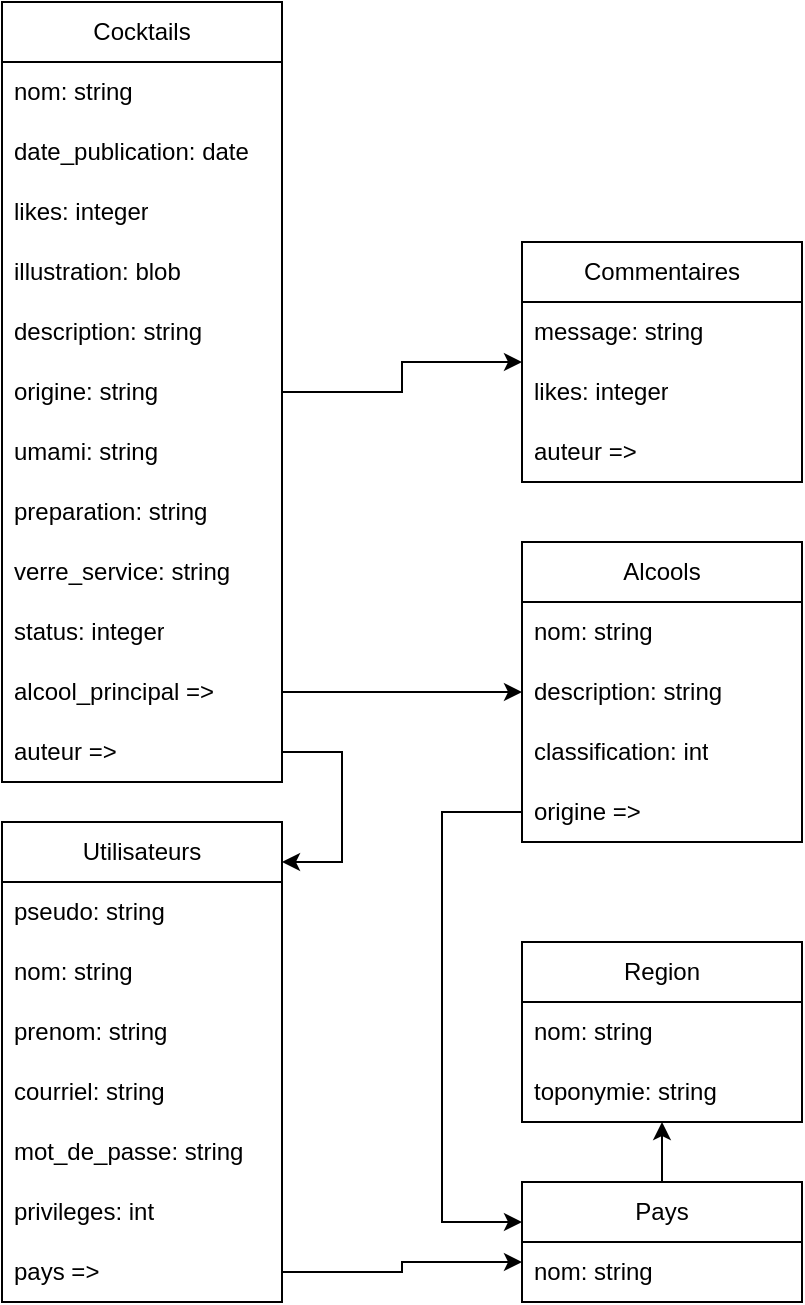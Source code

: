 <mxfile version="23.1.5" type="device">
  <diagram name="Page-1" id="0RjzO_vX5Hmuwzk0iwXM">
    <mxGraphModel dx="1434" dy="762" grid="1" gridSize="10" guides="1" tooltips="1" connect="1" arrows="1" fold="1" page="1" pageScale="1" pageWidth="400" pageHeight="650" math="0" shadow="0">
      <root>
        <mxCell id="0" />
        <mxCell id="1" parent="0" />
        <mxCell id="NcCKYLdqtOQ77jZNN_l9-61" style="edgeStyle=orthogonalEdgeStyle;rounded=0;orthogonalLoop=1;jettySize=auto;html=1;" parent="1" source="NcCKYLdqtOQ77jZNN_l9-9" target="NcCKYLdqtOQ77jZNN_l9-18" edge="1">
          <mxGeometry relative="1" as="geometry" />
        </mxCell>
        <mxCell id="NcCKYLdqtOQ77jZNN_l9-9" value="Cocktails" style="swimlane;fontStyle=0;childLayout=stackLayout;horizontal=1;startSize=30;horizontalStack=0;resizeParent=1;resizeParentMax=0;resizeLast=0;collapsible=1;marginBottom=0;whiteSpace=wrap;html=1;" parent="1" vertex="1">
          <mxGeometry width="140" height="390" as="geometry" />
        </mxCell>
        <mxCell id="NcCKYLdqtOQ77jZNN_l9-10" value="nom: string" style="text;strokeColor=none;fillColor=none;align=left;verticalAlign=middle;spacingLeft=4;spacingRight=4;overflow=hidden;points=[[0,0.5],[1,0.5]];portConstraint=eastwest;rotatable=0;whiteSpace=wrap;html=1;" parent="NcCKYLdqtOQ77jZNN_l9-9" vertex="1">
          <mxGeometry y="30" width="140" height="30" as="geometry" />
        </mxCell>
        <mxCell id="NcCKYLdqtOQ77jZNN_l9-54" value="date_publication: date" style="text;strokeColor=none;fillColor=none;align=left;verticalAlign=middle;spacingLeft=4;spacingRight=4;overflow=hidden;points=[[0,0.5],[1,0.5]];portConstraint=eastwest;rotatable=0;whiteSpace=wrap;html=1;" parent="NcCKYLdqtOQ77jZNN_l9-9" vertex="1">
          <mxGeometry y="60" width="140" height="30" as="geometry" />
        </mxCell>
        <mxCell id="NcCKYLdqtOQ77jZNN_l9-55" value="likes: integer" style="text;strokeColor=none;fillColor=none;align=left;verticalAlign=middle;spacingLeft=4;spacingRight=4;overflow=hidden;points=[[0,0.5],[1,0.5]];portConstraint=eastwest;rotatable=0;whiteSpace=wrap;html=1;" parent="NcCKYLdqtOQ77jZNN_l9-9" vertex="1">
          <mxGeometry y="90" width="140" height="30" as="geometry" />
        </mxCell>
        <mxCell id="NcCKYLdqtOQ77jZNN_l9-56" value="illustration: blob" style="text;strokeColor=none;fillColor=none;align=left;verticalAlign=middle;spacingLeft=4;spacingRight=4;overflow=hidden;points=[[0,0.5],[1,0.5]];portConstraint=eastwest;rotatable=0;whiteSpace=wrap;html=1;" parent="NcCKYLdqtOQ77jZNN_l9-9" vertex="1">
          <mxGeometry y="120" width="140" height="30" as="geometry" />
        </mxCell>
        <mxCell id="NcCKYLdqtOQ77jZNN_l9-11" value="description: string" style="text;strokeColor=none;fillColor=none;align=left;verticalAlign=middle;spacingLeft=4;spacingRight=4;overflow=hidden;points=[[0,0.5],[1,0.5]];portConstraint=eastwest;rotatable=0;whiteSpace=wrap;html=1;" parent="NcCKYLdqtOQ77jZNN_l9-9" vertex="1">
          <mxGeometry y="150" width="140" height="30" as="geometry" />
        </mxCell>
        <mxCell id="NcCKYLdqtOQ77jZNN_l9-12" value="origine: string" style="text;strokeColor=none;fillColor=none;align=left;verticalAlign=middle;spacingLeft=4;spacingRight=4;overflow=hidden;points=[[0,0.5],[1,0.5]];portConstraint=eastwest;rotatable=0;whiteSpace=wrap;html=1;" parent="NcCKYLdqtOQ77jZNN_l9-9" vertex="1">
          <mxGeometry y="180" width="140" height="30" as="geometry" />
        </mxCell>
        <mxCell id="NcCKYLdqtOQ77jZNN_l9-13" value="umami: string" style="text;strokeColor=none;fillColor=none;align=left;verticalAlign=middle;spacingLeft=4;spacingRight=4;overflow=hidden;points=[[0,0.5],[1,0.5]];portConstraint=eastwest;rotatable=0;whiteSpace=wrap;html=1;" parent="NcCKYLdqtOQ77jZNN_l9-9" vertex="1">
          <mxGeometry y="210" width="140" height="30" as="geometry" />
        </mxCell>
        <mxCell id="NcCKYLdqtOQ77jZNN_l9-15" value="preparation: string" style="text;strokeColor=none;fillColor=none;align=left;verticalAlign=middle;spacingLeft=4;spacingRight=4;overflow=hidden;points=[[0,0.5],[1,0.5]];portConstraint=eastwest;rotatable=0;whiteSpace=wrap;html=1;" parent="NcCKYLdqtOQ77jZNN_l9-9" vertex="1">
          <mxGeometry y="240" width="140" height="30" as="geometry" />
        </mxCell>
        <mxCell id="NcCKYLdqtOQ77jZNN_l9-16" value="verre_service: string" style="text;strokeColor=none;fillColor=none;align=left;verticalAlign=middle;spacingLeft=4;spacingRight=4;overflow=hidden;points=[[0,0.5],[1,0.5]];portConstraint=eastwest;rotatable=0;whiteSpace=wrap;html=1;" parent="NcCKYLdqtOQ77jZNN_l9-9" vertex="1">
          <mxGeometry y="270" width="140" height="30" as="geometry" />
        </mxCell>
        <mxCell id="NcCKYLdqtOQ77jZNN_l9-17" value="status: integer" style="text;strokeColor=none;fillColor=none;align=left;verticalAlign=middle;spacingLeft=4;spacingRight=4;overflow=hidden;points=[[0,0.5],[1,0.5]];portConstraint=eastwest;rotatable=0;whiteSpace=wrap;html=1;" parent="NcCKYLdqtOQ77jZNN_l9-9" vertex="1">
          <mxGeometry y="300" width="140" height="30" as="geometry" />
        </mxCell>
        <mxCell id="NcCKYLdqtOQ77jZNN_l9-14" value="alcool_principal =&amp;gt;" style="text;strokeColor=none;fillColor=none;align=left;verticalAlign=middle;spacingLeft=4;spacingRight=4;overflow=hidden;points=[[0,0.5],[1,0.5]];portConstraint=eastwest;rotatable=0;whiteSpace=wrap;html=1;" parent="NcCKYLdqtOQ77jZNN_l9-9" vertex="1">
          <mxGeometry y="330" width="140" height="30" as="geometry" />
        </mxCell>
        <mxCell id="NcCKYLdqtOQ77jZNN_l9-57" value="auteur =&amp;gt;" style="text;strokeColor=none;fillColor=none;align=left;verticalAlign=middle;spacingLeft=4;spacingRight=4;overflow=hidden;points=[[0,0.5],[1,0.5]];portConstraint=eastwest;rotatable=0;whiteSpace=wrap;html=1;" parent="NcCKYLdqtOQ77jZNN_l9-9" vertex="1">
          <mxGeometry y="360" width="140" height="30" as="geometry" />
        </mxCell>
        <mxCell id="NcCKYLdqtOQ77jZNN_l9-18" value="Commentaires" style="swimlane;fontStyle=0;childLayout=stackLayout;horizontal=1;startSize=30;horizontalStack=0;resizeParent=1;resizeParentMax=0;resizeLast=0;collapsible=1;marginBottom=0;whiteSpace=wrap;html=1;" parent="1" vertex="1">
          <mxGeometry x="260" y="120" width="140" height="120" as="geometry" />
        </mxCell>
        <mxCell id="NcCKYLdqtOQ77jZNN_l9-19" value="message: string" style="text;strokeColor=none;fillColor=none;align=left;verticalAlign=middle;spacingLeft=4;spacingRight=4;overflow=hidden;points=[[0,0.5],[1,0.5]];portConstraint=eastwest;rotatable=0;whiteSpace=wrap;html=1;" parent="NcCKYLdqtOQ77jZNN_l9-18" vertex="1">
          <mxGeometry y="30" width="140" height="30" as="geometry" />
        </mxCell>
        <mxCell id="NcCKYLdqtOQ77jZNN_l9-21" value="likes: integer" style="text;strokeColor=none;fillColor=none;align=left;verticalAlign=middle;spacingLeft=4;spacingRight=4;overflow=hidden;points=[[0,0.5],[1,0.5]];portConstraint=eastwest;rotatable=0;whiteSpace=wrap;html=1;" parent="NcCKYLdqtOQ77jZNN_l9-18" vertex="1">
          <mxGeometry y="60" width="140" height="30" as="geometry" />
        </mxCell>
        <mxCell id="NcCKYLdqtOQ77jZNN_l9-20" value="auteur =&amp;gt;" style="text;strokeColor=none;fillColor=none;align=left;verticalAlign=middle;spacingLeft=4;spacingRight=4;overflow=hidden;points=[[0,0.5],[1,0.5]];portConstraint=eastwest;rotatable=0;whiteSpace=wrap;html=1;" parent="NcCKYLdqtOQ77jZNN_l9-18" vertex="1">
          <mxGeometry y="90" width="140" height="30" as="geometry" />
        </mxCell>
        <mxCell id="NcCKYLdqtOQ77jZNN_l9-23" value="Utilisateurs" style="swimlane;fontStyle=0;childLayout=stackLayout;horizontal=1;startSize=30;horizontalStack=0;resizeParent=1;resizeParentMax=0;resizeLast=0;collapsible=1;marginBottom=0;whiteSpace=wrap;html=1;" parent="1" vertex="1">
          <mxGeometry y="410" width="140" height="240" as="geometry" />
        </mxCell>
        <mxCell id="NcCKYLdqtOQ77jZNN_l9-24" value="pseudo: string" style="text;strokeColor=none;fillColor=none;align=left;verticalAlign=middle;spacingLeft=4;spacingRight=4;overflow=hidden;points=[[0,0.5],[1,0.5]];portConstraint=eastwest;rotatable=0;whiteSpace=wrap;html=1;" parent="NcCKYLdqtOQ77jZNN_l9-23" vertex="1">
          <mxGeometry y="30" width="140" height="30" as="geometry" />
        </mxCell>
        <mxCell id="NcCKYLdqtOQ77jZNN_l9-25" value="nom: string" style="text;strokeColor=none;fillColor=none;align=left;verticalAlign=middle;spacingLeft=4;spacingRight=4;overflow=hidden;points=[[0,0.5],[1,0.5]];portConstraint=eastwest;rotatable=0;whiteSpace=wrap;html=1;" parent="NcCKYLdqtOQ77jZNN_l9-23" vertex="1">
          <mxGeometry y="60" width="140" height="30" as="geometry" />
        </mxCell>
        <mxCell id="NcCKYLdqtOQ77jZNN_l9-26" value="prenom: string" style="text;strokeColor=none;fillColor=none;align=left;verticalAlign=middle;spacingLeft=4;spacingRight=4;overflow=hidden;points=[[0,0.5],[1,0.5]];portConstraint=eastwest;rotatable=0;whiteSpace=wrap;html=1;" parent="NcCKYLdqtOQ77jZNN_l9-23" vertex="1">
          <mxGeometry y="90" width="140" height="30" as="geometry" />
        </mxCell>
        <mxCell id="NcCKYLdqtOQ77jZNN_l9-28" value="courriel: string" style="text;strokeColor=none;fillColor=none;align=left;verticalAlign=middle;spacingLeft=4;spacingRight=4;overflow=hidden;points=[[0,0.5],[1,0.5]];portConstraint=eastwest;rotatable=0;whiteSpace=wrap;html=1;" parent="NcCKYLdqtOQ77jZNN_l9-23" vertex="1">
          <mxGeometry y="120" width="140" height="30" as="geometry" />
        </mxCell>
        <mxCell id="NcCKYLdqtOQ77jZNN_l9-30" value="mot_de_passe: string" style="text;strokeColor=none;fillColor=none;align=left;verticalAlign=middle;spacingLeft=4;spacingRight=4;overflow=hidden;points=[[0,0.5],[1,0.5]];portConstraint=eastwest;rotatable=0;whiteSpace=wrap;html=1;" parent="NcCKYLdqtOQ77jZNN_l9-23" vertex="1">
          <mxGeometry y="150" width="140" height="30" as="geometry" />
        </mxCell>
        <mxCell id="NcCKYLdqtOQ77jZNN_l9-62" value="privileges: int" style="text;strokeColor=none;fillColor=none;align=left;verticalAlign=middle;spacingLeft=4;spacingRight=4;overflow=hidden;points=[[0,0.5],[1,0.5]];portConstraint=eastwest;rotatable=0;whiteSpace=wrap;html=1;" parent="NcCKYLdqtOQ77jZNN_l9-23" vertex="1">
          <mxGeometry y="180" width="140" height="30" as="geometry" />
        </mxCell>
        <mxCell id="NcCKYLdqtOQ77jZNN_l9-29" value="pays =&amp;gt;" style="text;strokeColor=none;fillColor=none;align=left;verticalAlign=middle;spacingLeft=4;spacingRight=4;overflow=hidden;points=[[0,0.5],[1,0.5]];portConstraint=eastwest;rotatable=0;whiteSpace=wrap;html=1;" parent="NcCKYLdqtOQ77jZNN_l9-23" vertex="1">
          <mxGeometry y="210" width="140" height="30" as="geometry" />
        </mxCell>
        <mxCell id="NcCKYLdqtOQ77jZNN_l9-52" style="edgeStyle=orthogonalEdgeStyle;rounded=0;orthogonalLoop=1;jettySize=auto;html=1;noEdgeStyle=1;" parent="1" source="NcCKYLdqtOQ77jZNN_l9-31" target="NcCKYLdqtOQ77jZNN_l9-35" edge="1">
          <mxGeometry relative="1" as="geometry" />
        </mxCell>
        <mxCell id="NcCKYLdqtOQ77jZNN_l9-31" value="Pays" style="swimlane;fontStyle=0;childLayout=stackLayout;horizontal=1;startSize=30;horizontalStack=0;resizeParent=1;resizeParentMax=0;resizeLast=0;collapsible=1;marginBottom=0;whiteSpace=wrap;html=1;" parent="1" vertex="1">
          <mxGeometry x="260" y="590" width="140" height="60" as="geometry" />
        </mxCell>
        <mxCell id="NcCKYLdqtOQ77jZNN_l9-32" value="nom: string" style="text;strokeColor=none;fillColor=none;align=left;verticalAlign=middle;spacingLeft=4;spacingRight=4;overflow=hidden;points=[[0,0.5],[1,0.5]];portConstraint=eastwest;rotatable=0;whiteSpace=wrap;html=1;" parent="NcCKYLdqtOQ77jZNN_l9-31" vertex="1">
          <mxGeometry y="30" width="140" height="30" as="geometry" />
        </mxCell>
        <mxCell id="NcCKYLdqtOQ77jZNN_l9-35" value="Region" style="swimlane;fontStyle=0;childLayout=stackLayout;horizontal=1;startSize=30;horizontalStack=0;resizeParent=1;resizeParentMax=0;resizeLast=0;collapsible=1;marginBottom=0;whiteSpace=wrap;html=1;" parent="1" vertex="1">
          <mxGeometry x="260" y="470" width="140" height="90" as="geometry" />
        </mxCell>
        <mxCell id="NcCKYLdqtOQ77jZNN_l9-36" value="nom: string" style="text;strokeColor=none;fillColor=none;align=left;verticalAlign=middle;spacingLeft=4;spacingRight=4;overflow=hidden;points=[[0,0.5],[1,0.5]];portConstraint=eastwest;rotatable=0;whiteSpace=wrap;html=1;" parent="NcCKYLdqtOQ77jZNN_l9-35" vertex="1">
          <mxGeometry y="30" width="140" height="30" as="geometry" />
        </mxCell>
        <mxCell id="NcCKYLdqtOQ77jZNN_l9-37" value="toponymie: string" style="text;strokeColor=none;fillColor=none;align=left;verticalAlign=middle;spacingLeft=4;spacingRight=4;overflow=hidden;points=[[0,0.5],[1,0.5]];portConstraint=eastwest;rotatable=0;whiteSpace=wrap;html=1;" parent="NcCKYLdqtOQ77jZNN_l9-35" vertex="1">
          <mxGeometry y="60" width="140" height="30" as="geometry" />
        </mxCell>
        <mxCell id="NcCKYLdqtOQ77jZNN_l9-39" value="Alcools" style="swimlane;fontStyle=0;childLayout=stackLayout;horizontal=1;startSize=30;horizontalStack=0;resizeParent=1;resizeParentMax=0;resizeLast=0;collapsible=1;marginBottom=0;whiteSpace=wrap;html=1;" parent="1" vertex="1">
          <mxGeometry x="260" y="270" width="140" height="150" as="geometry" />
        </mxCell>
        <mxCell id="NcCKYLdqtOQ77jZNN_l9-40" value="nom: string" style="text;strokeColor=none;fillColor=none;align=left;verticalAlign=middle;spacingLeft=4;spacingRight=4;overflow=hidden;points=[[0,0.5],[1,0.5]];portConstraint=eastwest;rotatable=0;whiteSpace=wrap;html=1;" parent="NcCKYLdqtOQ77jZNN_l9-39" vertex="1">
          <mxGeometry y="30" width="140" height="30" as="geometry" />
        </mxCell>
        <mxCell id="NcCKYLdqtOQ77jZNN_l9-43" value="description: string" style="text;strokeColor=none;fillColor=none;align=left;verticalAlign=middle;spacingLeft=4;spacingRight=4;overflow=hidden;points=[[0,0.5],[1,0.5]];portConstraint=eastwest;rotatable=0;whiteSpace=wrap;html=1;" parent="NcCKYLdqtOQ77jZNN_l9-39" vertex="1">
          <mxGeometry y="60" width="140" height="30" as="geometry" />
        </mxCell>
        <mxCell id="NcCKYLdqtOQ77jZNN_l9-44" value="classification: int" style="text;strokeColor=none;fillColor=none;align=left;verticalAlign=middle;spacingLeft=4;spacingRight=4;overflow=hidden;points=[[0,0.5],[1,0.5]];portConstraint=eastwest;rotatable=0;whiteSpace=wrap;html=1;" parent="NcCKYLdqtOQ77jZNN_l9-39" vertex="1">
          <mxGeometry y="90" width="140" height="30" as="geometry" />
        </mxCell>
        <mxCell id="4blfwGCRyrbkTSb_o58b-1" value="origine =&amp;gt;" style="text;strokeColor=none;fillColor=none;align=left;verticalAlign=middle;spacingLeft=4;spacingRight=4;overflow=hidden;points=[[0,0.5],[1,0.5]];portConstraint=eastwest;rotatable=0;whiteSpace=wrap;html=1;" vertex="1" parent="NcCKYLdqtOQ77jZNN_l9-39">
          <mxGeometry y="120" width="140" height="30" as="geometry" />
        </mxCell>
        <mxCell id="NcCKYLdqtOQ77jZNN_l9-51" style="edgeStyle=orthogonalEdgeStyle;rounded=0;orthogonalLoop=1;jettySize=auto;html=1;" parent="1" source="NcCKYLdqtOQ77jZNN_l9-29" target="NcCKYLdqtOQ77jZNN_l9-31" edge="1">
          <mxGeometry relative="1" as="geometry">
            <Array as="points">
              <mxPoint x="200" y="635" />
              <mxPoint x="200" y="630" />
            </Array>
          </mxGeometry>
        </mxCell>
        <mxCell id="NcCKYLdqtOQ77jZNN_l9-58" style="edgeStyle=orthogonalEdgeStyle;rounded=0;orthogonalLoop=1;jettySize=auto;html=1;" parent="1" source="NcCKYLdqtOQ77jZNN_l9-57" target="NcCKYLdqtOQ77jZNN_l9-23" edge="1">
          <mxGeometry relative="1" as="geometry">
            <Array as="points">
              <mxPoint x="170" y="375" />
              <mxPoint x="170" y="430" />
              <mxPoint x="70" y="430" />
            </Array>
          </mxGeometry>
        </mxCell>
        <mxCell id="NcCKYLdqtOQ77jZNN_l9-59" style="edgeStyle=orthogonalEdgeStyle;rounded=0;orthogonalLoop=1;jettySize=auto;html=1;" parent="1" source="NcCKYLdqtOQ77jZNN_l9-14" target="NcCKYLdqtOQ77jZNN_l9-39" edge="1">
          <mxGeometry relative="1" as="geometry" />
        </mxCell>
        <mxCell id="4blfwGCRyrbkTSb_o58b-2" style="edgeStyle=orthogonalEdgeStyle;rounded=0;orthogonalLoop=1;jettySize=auto;html=1;" edge="1" parent="1" source="4blfwGCRyrbkTSb_o58b-1" target="NcCKYLdqtOQ77jZNN_l9-31">
          <mxGeometry relative="1" as="geometry">
            <Array as="points">
              <mxPoint x="220" y="405" />
              <mxPoint x="220" y="610" />
            </Array>
          </mxGeometry>
        </mxCell>
      </root>
    </mxGraphModel>
  </diagram>
</mxfile>
